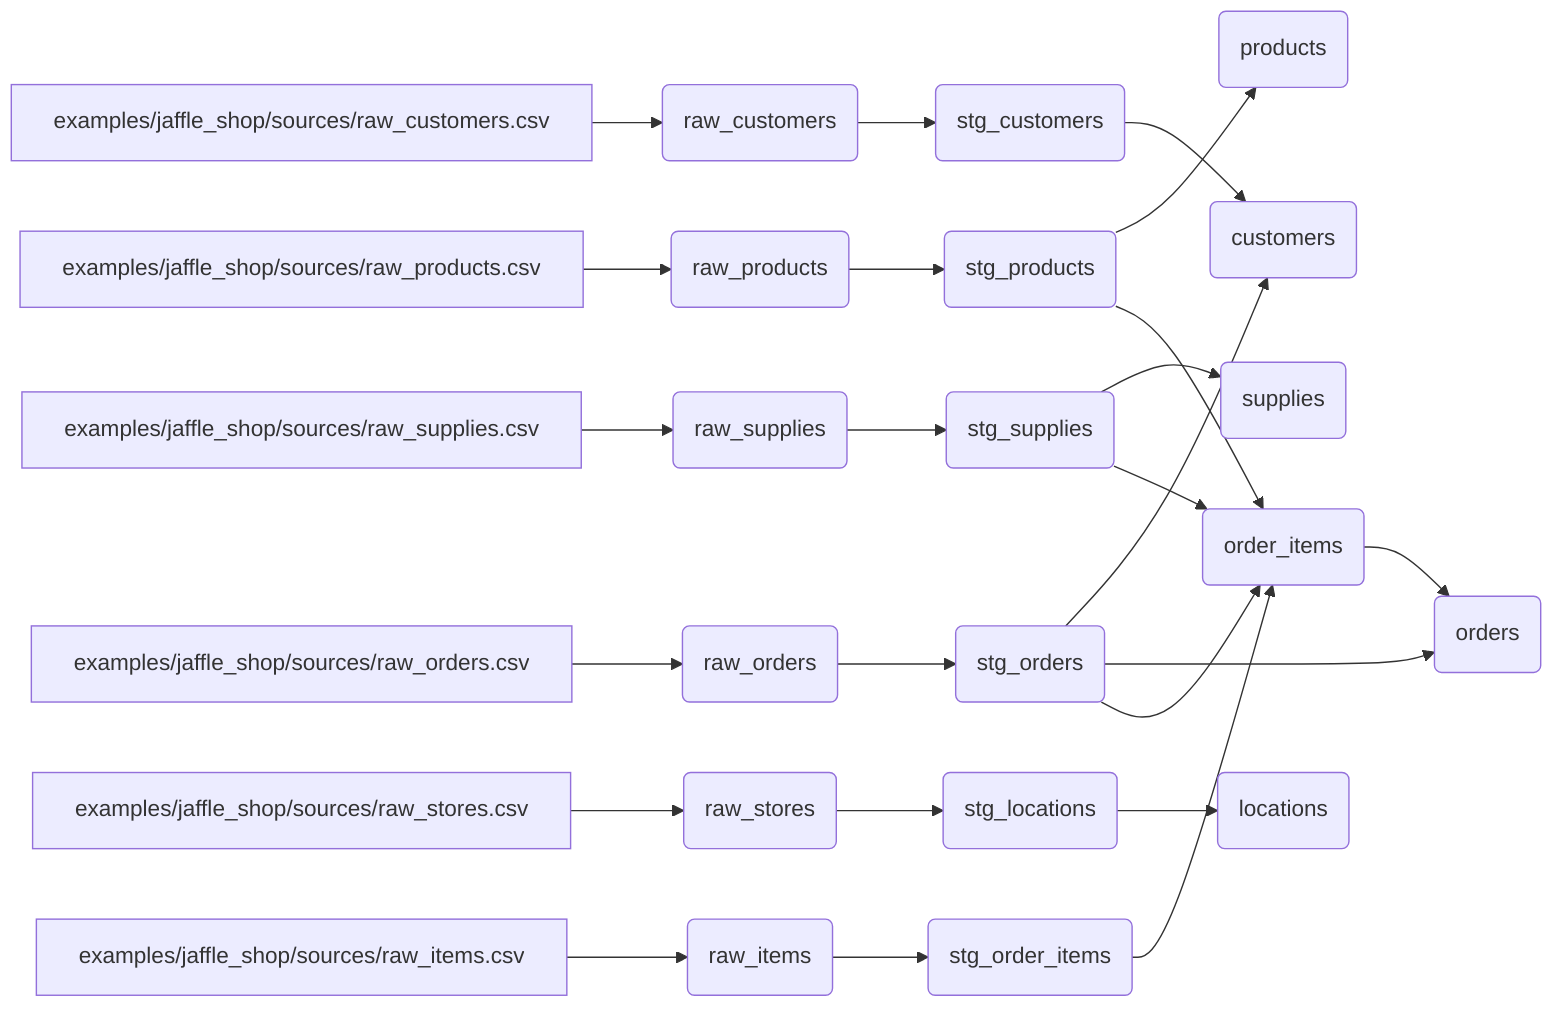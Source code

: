 flowchart LR
  stg_products(stg_products)
  raw_products --> stg_products
  stg_customers(stg_customers)
  raw_customers --> stg_customers
  stg_supplies(stg_supplies)
  raw_supplies --> stg_supplies
  stg_orders(stg_orders)
  raw_orders --> stg_orders
  stg_order_items(stg_order_items)
  raw_items --> stg_order_items
  stg_locations(stg_locations)
  raw_stores --> stg_locations
  supplies(supplies)
  stg_supplies --> supplies
  products(products)
  stg_products --> products
  customers(customers)
  stg_orders --> customers
  stg_customers --> customers
  orders(orders)
  stg_orders --> orders
  order_items --> orders
  order_items(order_items)
  stg_products --> order_items
  stg_order_items --> order_items
  stg_orders --> order_items
  stg_supplies --> order_items
  locations(locations)
  stg_locations --> locations
  raw_stores(raw_stores)
  examples/jaffle_shop/sources/raw_stores.csv --> raw_stores
  raw_customers(raw_customers)
  examples/jaffle_shop/sources/raw_customers.csv --> raw_customers
  raw_items(raw_items)
  examples/jaffle_shop/sources/raw_items.csv --> raw_items
  raw_products(raw_products)
  examples/jaffle_shop/sources/raw_products.csv --> raw_products
  raw_orders(raw_orders)
  examples/jaffle_shop/sources/raw_orders.csv --> raw_orders
  raw_supplies(raw_supplies)
  examples/jaffle_shop/sources/raw_supplies.csv --> raw_supplies